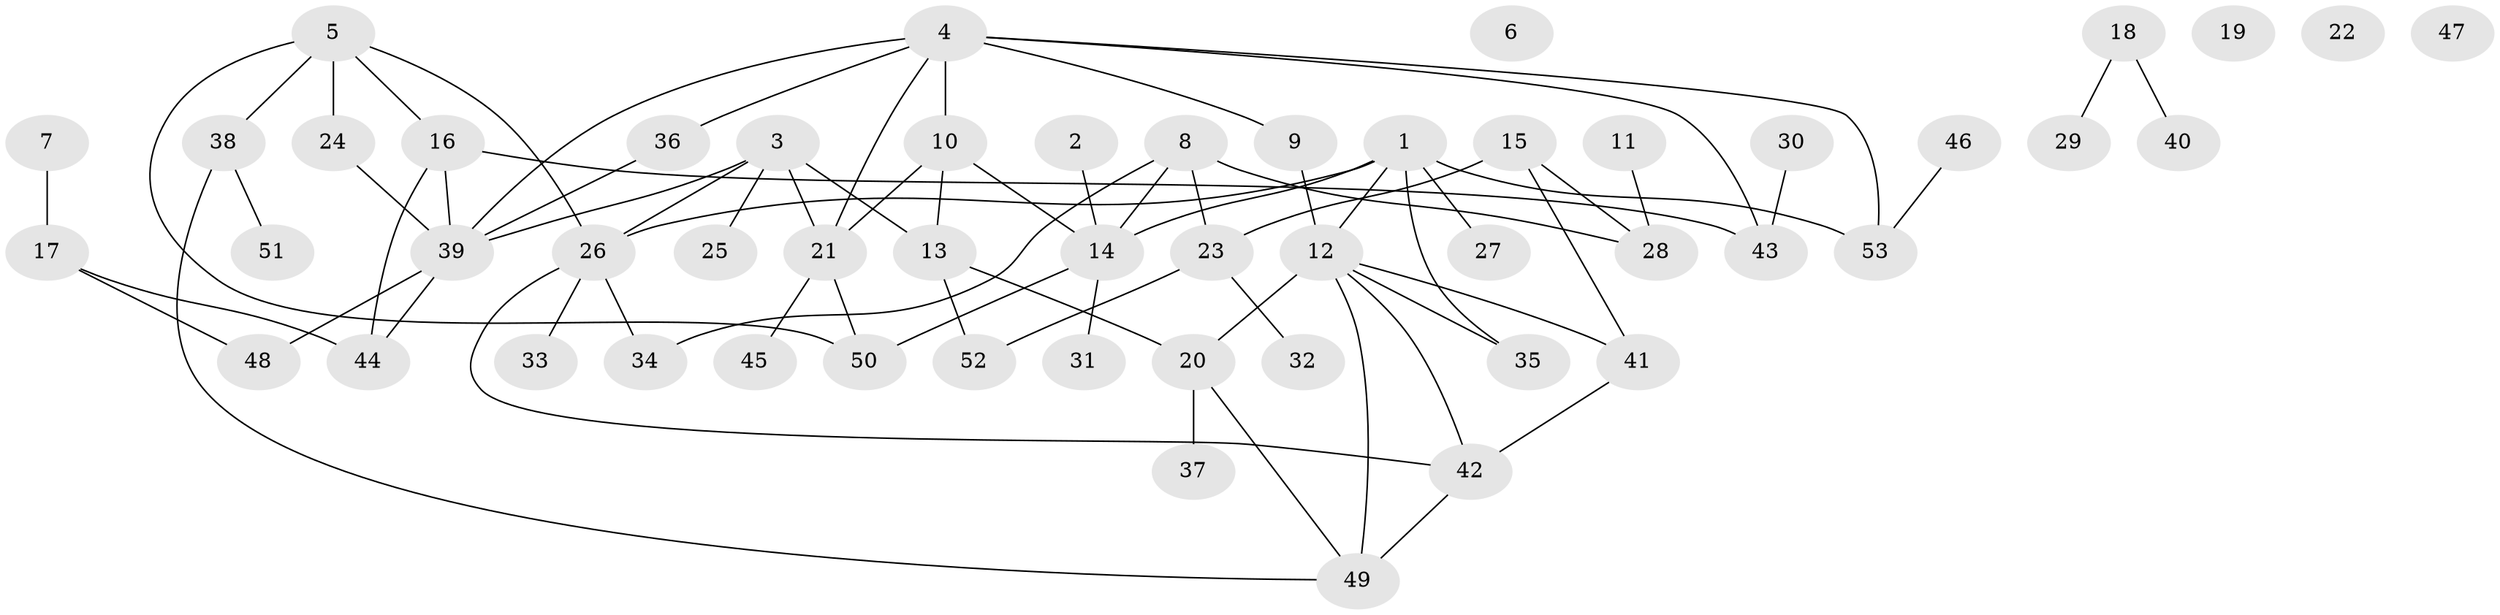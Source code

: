 // Generated by graph-tools (version 1.1) at 2025/25/03/09/25 03:25:14]
// undirected, 53 vertices, 72 edges
graph export_dot {
graph [start="1"]
  node [color=gray90,style=filled];
  1;
  2;
  3;
  4;
  5;
  6;
  7;
  8;
  9;
  10;
  11;
  12;
  13;
  14;
  15;
  16;
  17;
  18;
  19;
  20;
  21;
  22;
  23;
  24;
  25;
  26;
  27;
  28;
  29;
  30;
  31;
  32;
  33;
  34;
  35;
  36;
  37;
  38;
  39;
  40;
  41;
  42;
  43;
  44;
  45;
  46;
  47;
  48;
  49;
  50;
  51;
  52;
  53;
  1 -- 12;
  1 -- 14;
  1 -- 26;
  1 -- 27;
  1 -- 35;
  1 -- 53;
  2 -- 14;
  3 -- 13;
  3 -- 21;
  3 -- 25;
  3 -- 26;
  3 -- 39;
  4 -- 9;
  4 -- 10;
  4 -- 21;
  4 -- 36;
  4 -- 39;
  4 -- 43;
  4 -- 53;
  5 -- 16;
  5 -- 24;
  5 -- 26;
  5 -- 38;
  5 -- 50;
  7 -- 17;
  8 -- 14;
  8 -- 23;
  8 -- 28;
  8 -- 34;
  9 -- 12;
  10 -- 13;
  10 -- 14;
  10 -- 21;
  11 -- 28;
  12 -- 20;
  12 -- 35;
  12 -- 41;
  12 -- 42;
  12 -- 49;
  13 -- 20;
  13 -- 52;
  14 -- 31;
  14 -- 50;
  15 -- 23;
  15 -- 28;
  15 -- 41;
  16 -- 39;
  16 -- 43;
  16 -- 44;
  17 -- 44;
  17 -- 48;
  18 -- 29;
  18 -- 40;
  20 -- 37;
  20 -- 49;
  21 -- 45;
  21 -- 50;
  23 -- 32;
  23 -- 52;
  24 -- 39;
  26 -- 33;
  26 -- 34;
  26 -- 42;
  30 -- 43;
  36 -- 39;
  38 -- 49;
  38 -- 51;
  39 -- 44;
  39 -- 48;
  41 -- 42;
  42 -- 49;
  46 -- 53;
}
